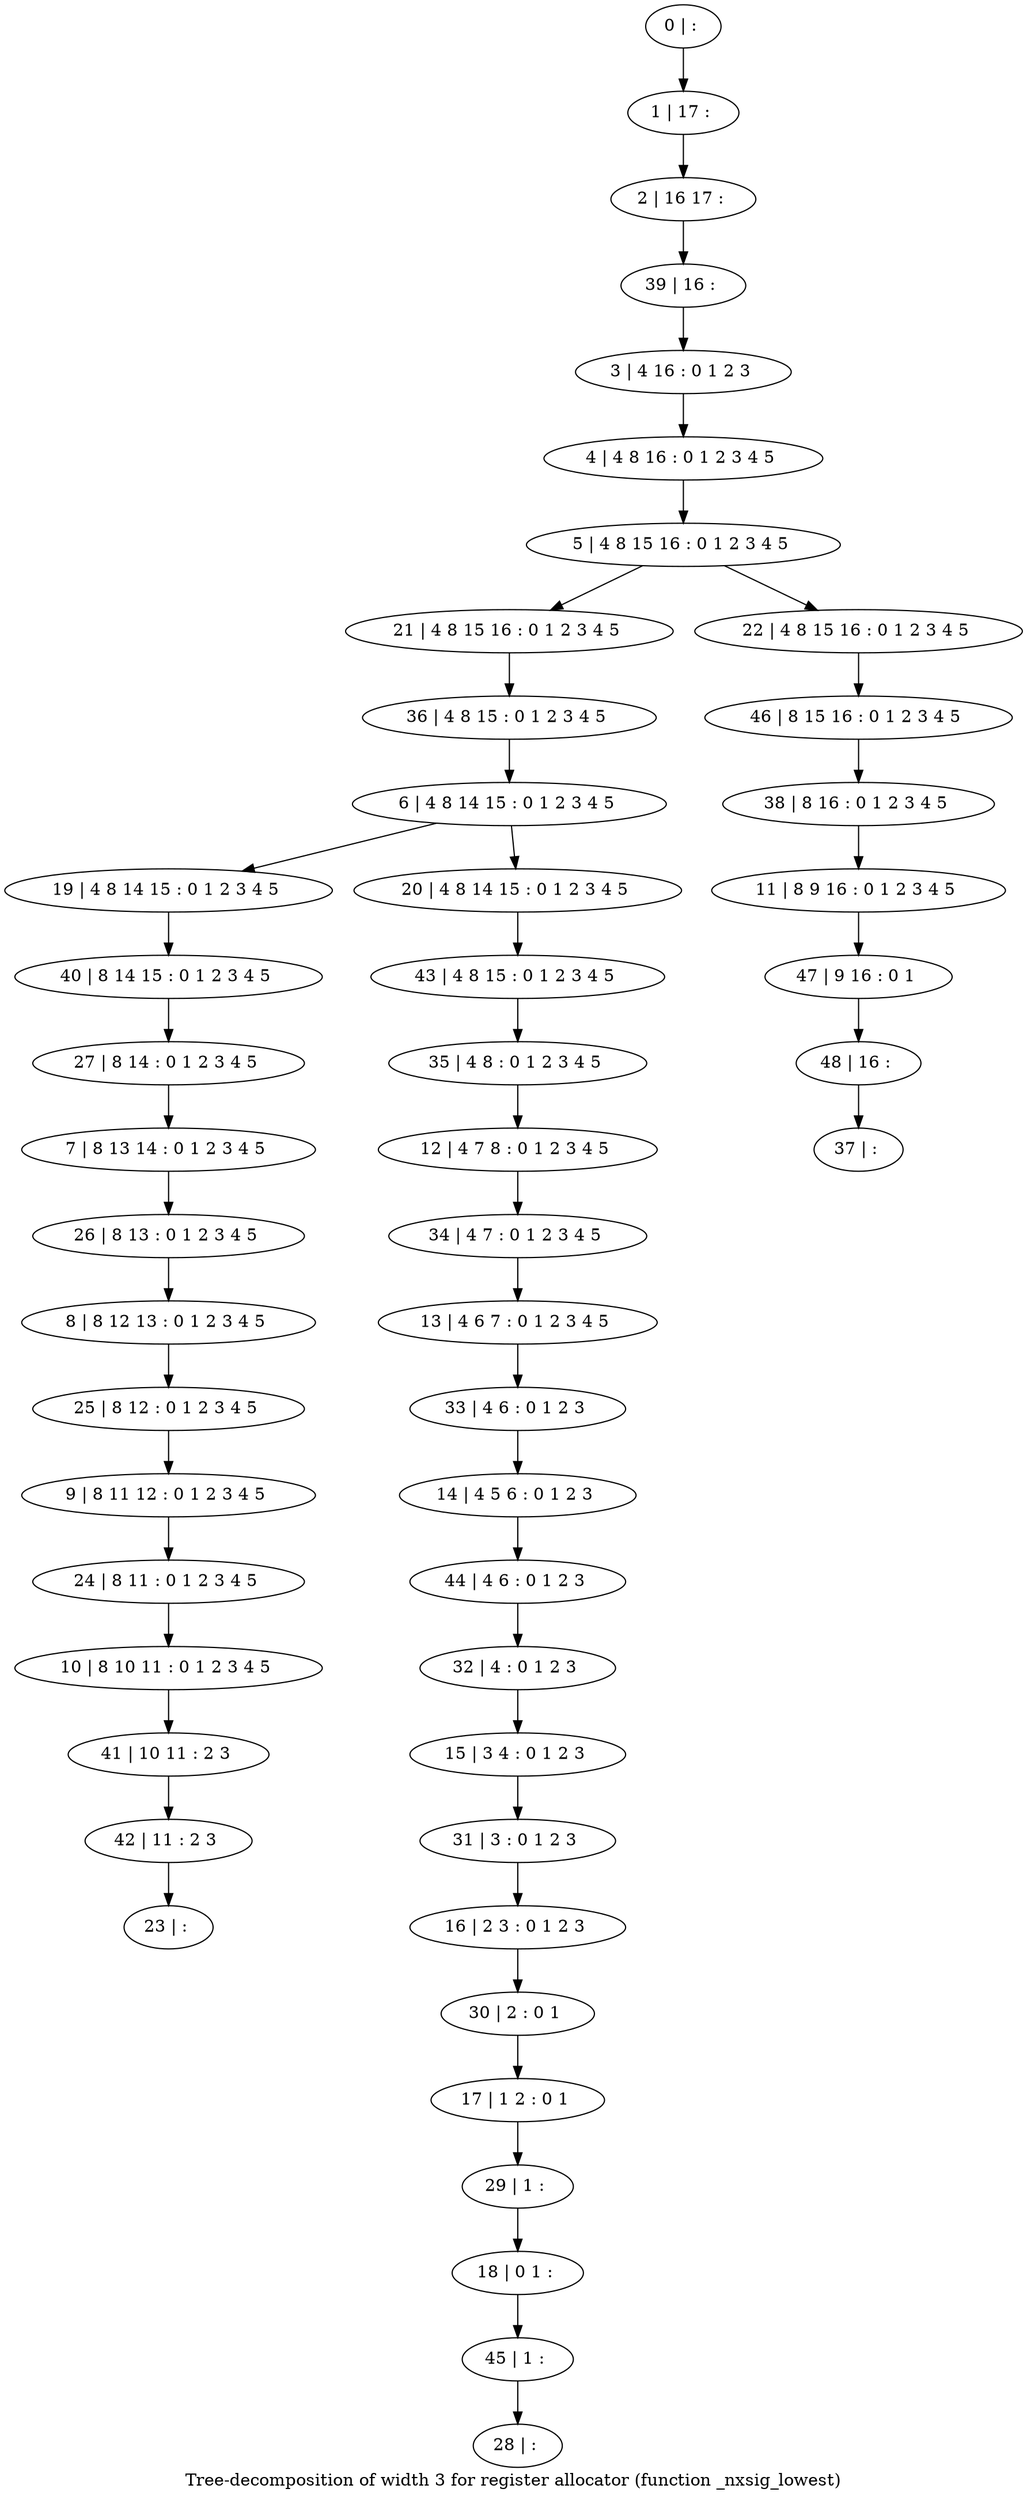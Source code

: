 digraph G {
graph [label="Tree-decomposition of width 3 for register allocator (function _nxsig_lowest)"]
0[label="0 | : "];
1[label="1 | 17 : "];
2[label="2 | 16 17 : "];
3[label="3 | 4 16 : 0 1 2 3 "];
4[label="4 | 4 8 16 : 0 1 2 3 4 5 "];
5[label="5 | 4 8 15 16 : 0 1 2 3 4 5 "];
6[label="6 | 4 8 14 15 : 0 1 2 3 4 5 "];
7[label="7 | 8 13 14 : 0 1 2 3 4 5 "];
8[label="8 | 8 12 13 : 0 1 2 3 4 5 "];
9[label="9 | 8 11 12 : 0 1 2 3 4 5 "];
10[label="10 | 8 10 11 : 0 1 2 3 4 5 "];
11[label="11 | 8 9 16 : 0 1 2 3 4 5 "];
12[label="12 | 4 7 8 : 0 1 2 3 4 5 "];
13[label="13 | 4 6 7 : 0 1 2 3 4 5 "];
14[label="14 | 4 5 6 : 0 1 2 3 "];
15[label="15 | 3 4 : 0 1 2 3 "];
16[label="16 | 2 3 : 0 1 2 3 "];
17[label="17 | 1 2 : 0 1 "];
18[label="18 | 0 1 : "];
19[label="19 | 4 8 14 15 : 0 1 2 3 4 5 "];
20[label="20 | 4 8 14 15 : 0 1 2 3 4 5 "];
21[label="21 | 4 8 15 16 : 0 1 2 3 4 5 "];
22[label="22 | 4 8 15 16 : 0 1 2 3 4 5 "];
23[label="23 | : "];
24[label="24 | 8 11 : 0 1 2 3 4 5 "];
25[label="25 | 8 12 : 0 1 2 3 4 5 "];
26[label="26 | 8 13 : 0 1 2 3 4 5 "];
27[label="27 | 8 14 : 0 1 2 3 4 5 "];
28[label="28 | : "];
29[label="29 | 1 : "];
30[label="30 | 2 : 0 1 "];
31[label="31 | 3 : 0 1 2 3 "];
32[label="32 | 4 : 0 1 2 3 "];
33[label="33 | 4 6 : 0 1 2 3 "];
34[label="34 | 4 7 : 0 1 2 3 4 5 "];
35[label="35 | 4 8 : 0 1 2 3 4 5 "];
36[label="36 | 4 8 15 : 0 1 2 3 4 5 "];
37[label="37 | : "];
38[label="38 | 8 16 : 0 1 2 3 4 5 "];
39[label="39 | 16 : "];
40[label="40 | 8 14 15 : 0 1 2 3 4 5 "];
41[label="41 | 10 11 : 2 3 "];
42[label="42 | 11 : 2 3 "];
43[label="43 | 4 8 15 : 0 1 2 3 4 5 "];
44[label="44 | 4 6 : 0 1 2 3 "];
45[label="45 | 1 : "];
46[label="46 | 8 15 16 : 0 1 2 3 4 5 "];
47[label="47 | 9 16 : 0 1 "];
48[label="48 | 16 : "];
0->1 ;
1->2 ;
3->4 ;
4->5 ;
6->19 ;
6->20 ;
5->21 ;
5->22 ;
24->10 ;
9->24 ;
25->9 ;
8->25 ;
26->8 ;
7->26 ;
27->7 ;
29->18 ;
17->29 ;
30->17 ;
16->30 ;
31->16 ;
15->31 ;
32->15 ;
33->14 ;
13->33 ;
34->13 ;
12->34 ;
35->12 ;
36->6 ;
21->36 ;
38->11 ;
39->3 ;
2->39 ;
40->27 ;
19->40 ;
10->41 ;
42->23 ;
41->42 ;
43->35 ;
20->43 ;
44->32 ;
14->44 ;
45->28 ;
18->45 ;
46->38 ;
22->46 ;
11->47 ;
48->37 ;
47->48 ;
}
